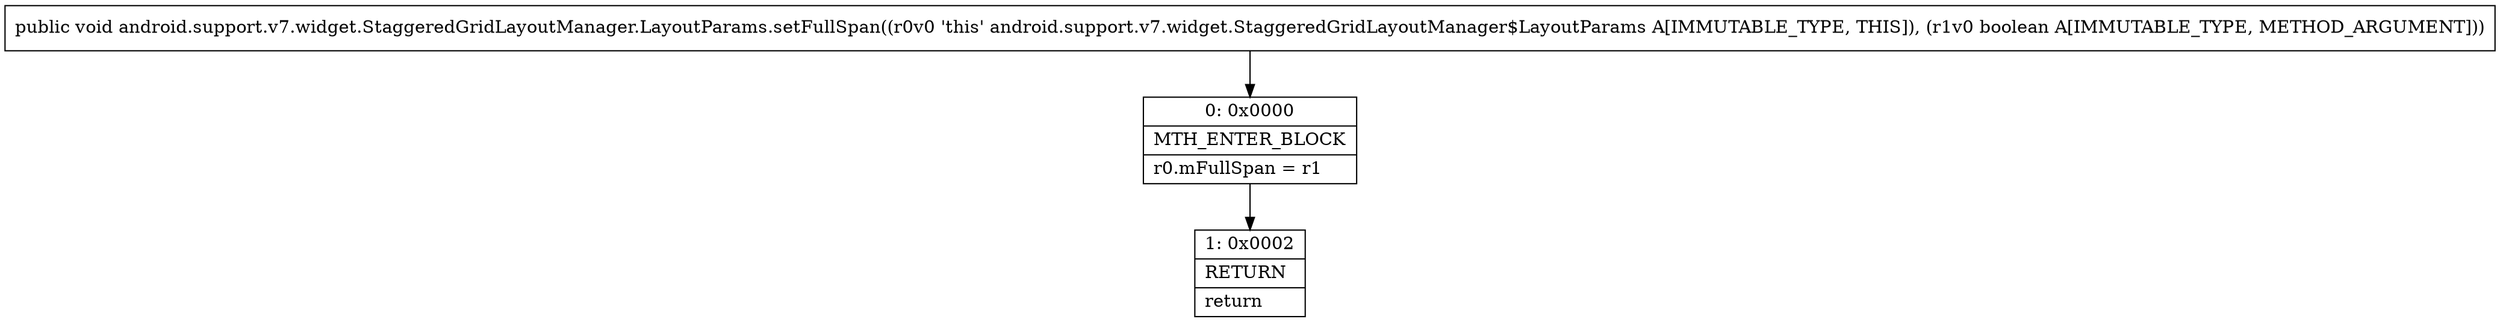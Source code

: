 digraph "CFG forandroid.support.v7.widget.StaggeredGridLayoutManager.LayoutParams.setFullSpan(Z)V" {
Node_0 [shape=record,label="{0\:\ 0x0000|MTH_ENTER_BLOCK\l|r0.mFullSpan = r1\l}"];
Node_1 [shape=record,label="{1\:\ 0x0002|RETURN\l|return\l}"];
MethodNode[shape=record,label="{public void android.support.v7.widget.StaggeredGridLayoutManager.LayoutParams.setFullSpan((r0v0 'this' android.support.v7.widget.StaggeredGridLayoutManager$LayoutParams A[IMMUTABLE_TYPE, THIS]), (r1v0 boolean A[IMMUTABLE_TYPE, METHOD_ARGUMENT])) }"];
MethodNode -> Node_0;
Node_0 -> Node_1;
}

